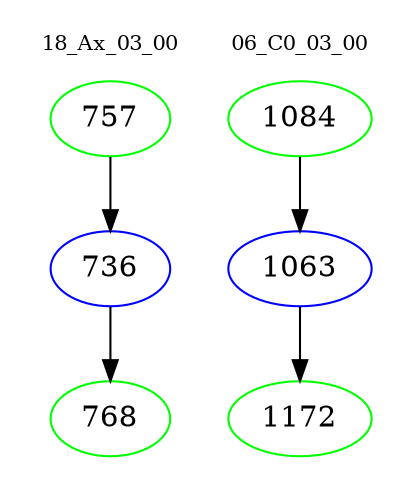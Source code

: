 digraph{
subgraph cluster_0 {
color = white
label = "18_Ax_03_00";
fontsize=10;
T0_757 [label="757", color="green"]
T0_757 -> T0_736 [color="black"]
T0_736 [label="736", color="blue"]
T0_736 -> T0_768 [color="black"]
T0_768 [label="768", color="green"]
}
subgraph cluster_1 {
color = white
label = "06_C0_03_00";
fontsize=10;
T1_1084 [label="1084", color="green"]
T1_1084 -> T1_1063 [color="black"]
T1_1063 [label="1063", color="blue"]
T1_1063 -> T1_1172 [color="black"]
T1_1172 [label="1172", color="green"]
}
}
